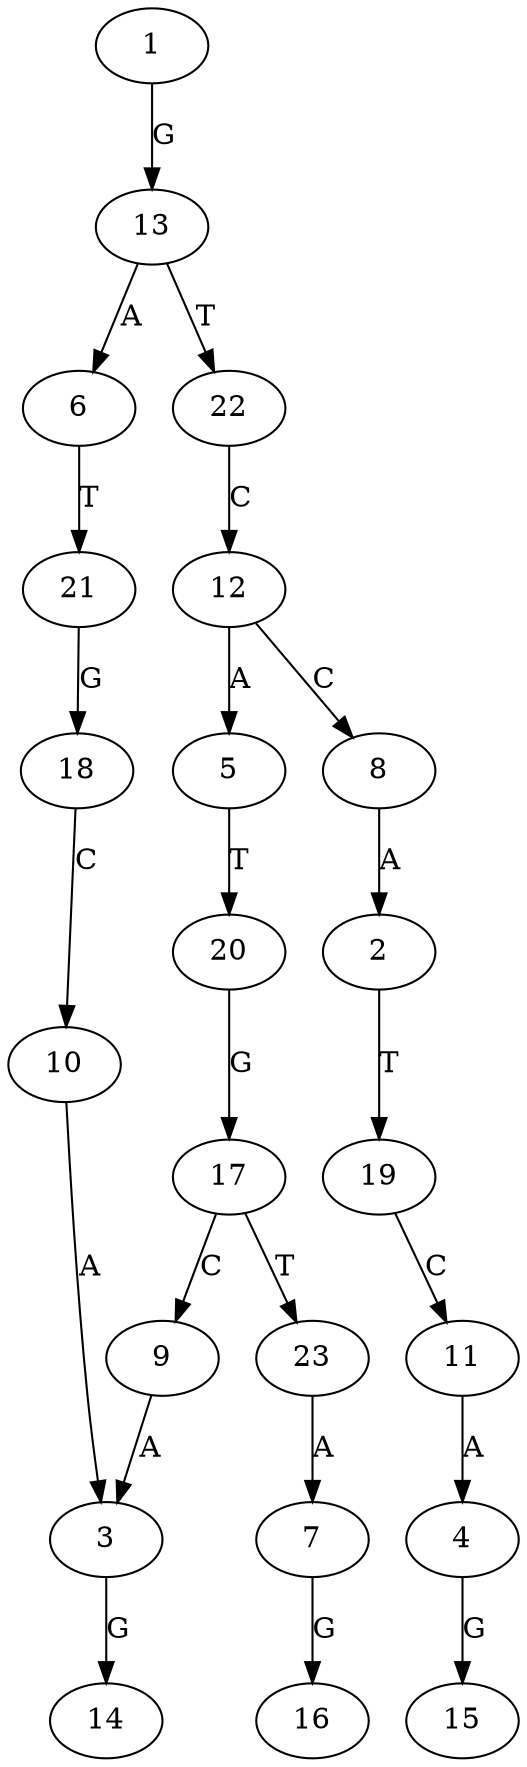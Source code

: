 strict digraph  {
	8 -> 2 [ label = A ];
	9 -> 3 [ label = A ];
	10 -> 3 [ label = A ];
	11 -> 4 [ label = A ];
	12 -> 5 [ label = A ];
	13 -> 6 [ label = A ];
	23 -> 7 [ label = A ];
	12 -> 8 [ label = C ];
	17 -> 9 [ label = C ];
	18 -> 10 [ label = C ];
	19 -> 11 [ label = C ];
	22 -> 12 [ label = C ];
	1 -> 13 [ label = G ];
	3 -> 14 [ label = G ];
	4 -> 15 [ label = G ];
	7 -> 16 [ label = G ];
	20 -> 17 [ label = G ];
	21 -> 18 [ label = G ];
	2 -> 19 [ label = T ];
	5 -> 20 [ label = T ];
	6 -> 21 [ label = T ];
	13 -> 22 [ label = T ];
	17 -> 23 [ label = T ];
}
